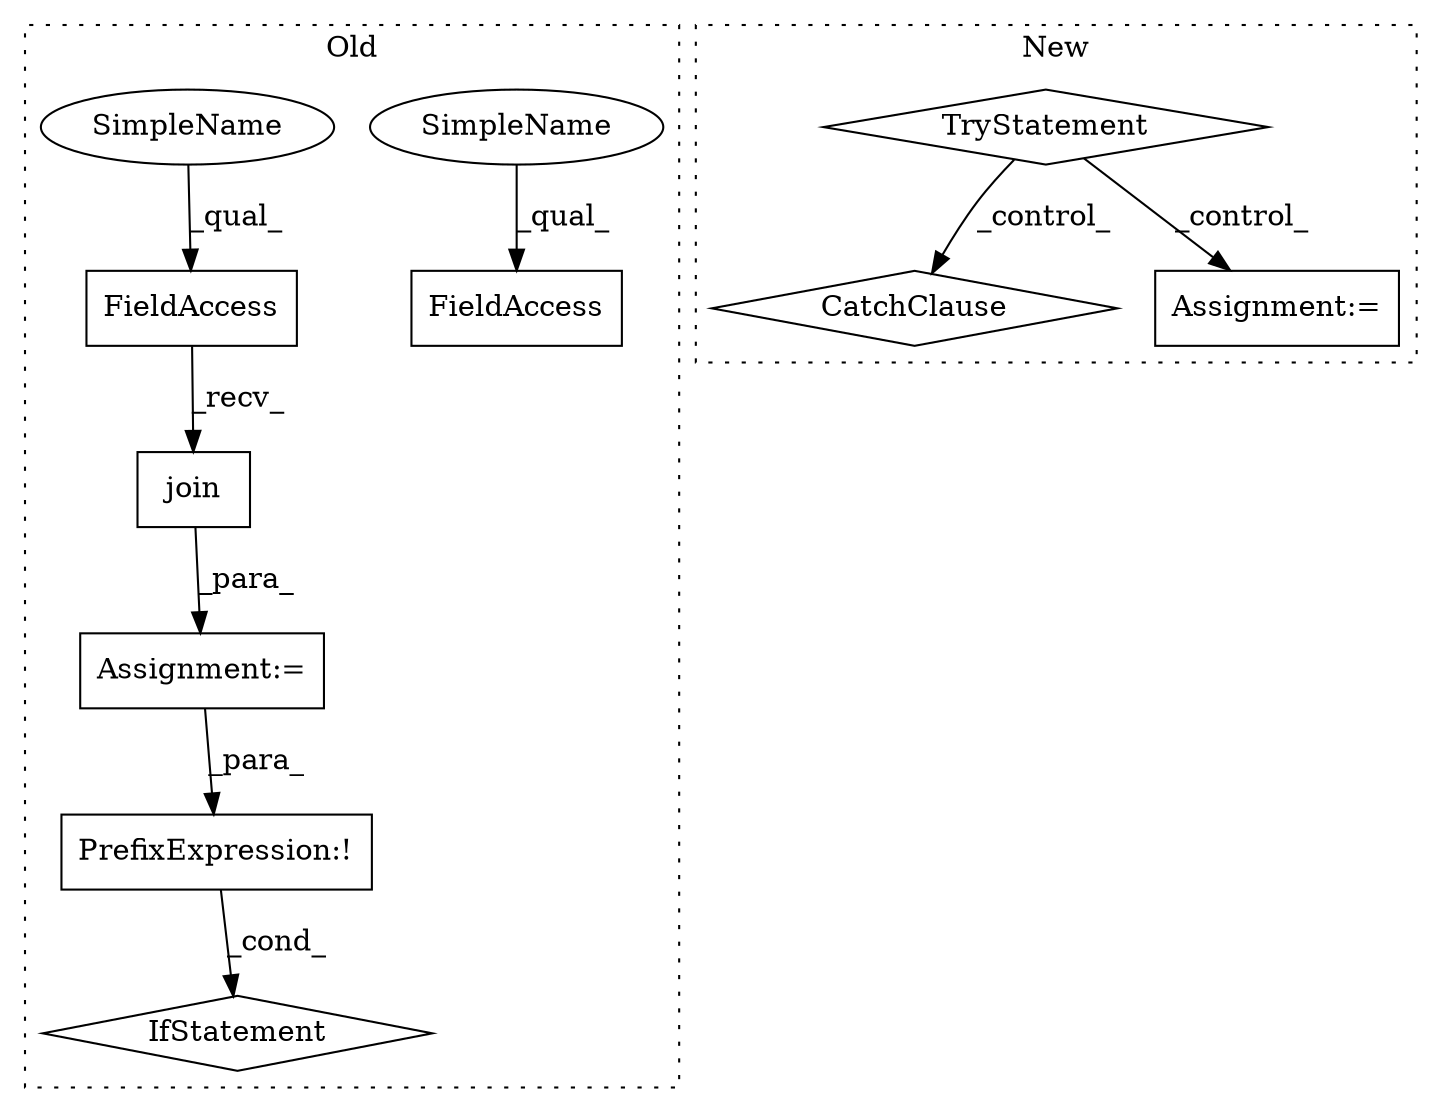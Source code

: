 digraph G {
subgraph cluster0 {
1 [label="join" a="32" s="10397,10451" l="5,1" shape="box"];
4 [label="Assignment:=" a="7" s="10506" l="1" shape="box"];
6 [label="FieldAccess" a="22" s="10389" l="7" shape="box"];
7 [label="IfStatement" a="25" s="10547,10612" l="4,2" shape="diamond"];
8 [label="PrefixExpression:!" a="38" s="10551" l="1" shape="box"];
9 [label="FieldAccess" a="22" s="10467" l="7" shape="box"];
10 [label="SimpleName" a="42" s="10467" l="2" shape="ellipse"];
11 [label="SimpleName" a="42" s="10389" l="2" shape="ellipse"];
label = "Old";
style="dotted";
}
subgraph cluster1 {
2 [label="CatchClause" a="12" s="10038,10084" l="11,2" shape="diamond"];
3 [label="TryStatement" a="54" s="9953" l="4" shape="diamond"];
5 [label="Assignment:=" a="7" s="9973" l="1" shape="box"];
label = "New";
style="dotted";
}
1 -> 4 [label="_para_"];
3 -> 2 [label="_control_"];
3 -> 5 [label="_control_"];
4 -> 8 [label="_para_"];
6 -> 1 [label="_recv_"];
8 -> 7 [label="_cond_"];
10 -> 9 [label="_qual_"];
11 -> 6 [label="_qual_"];
}